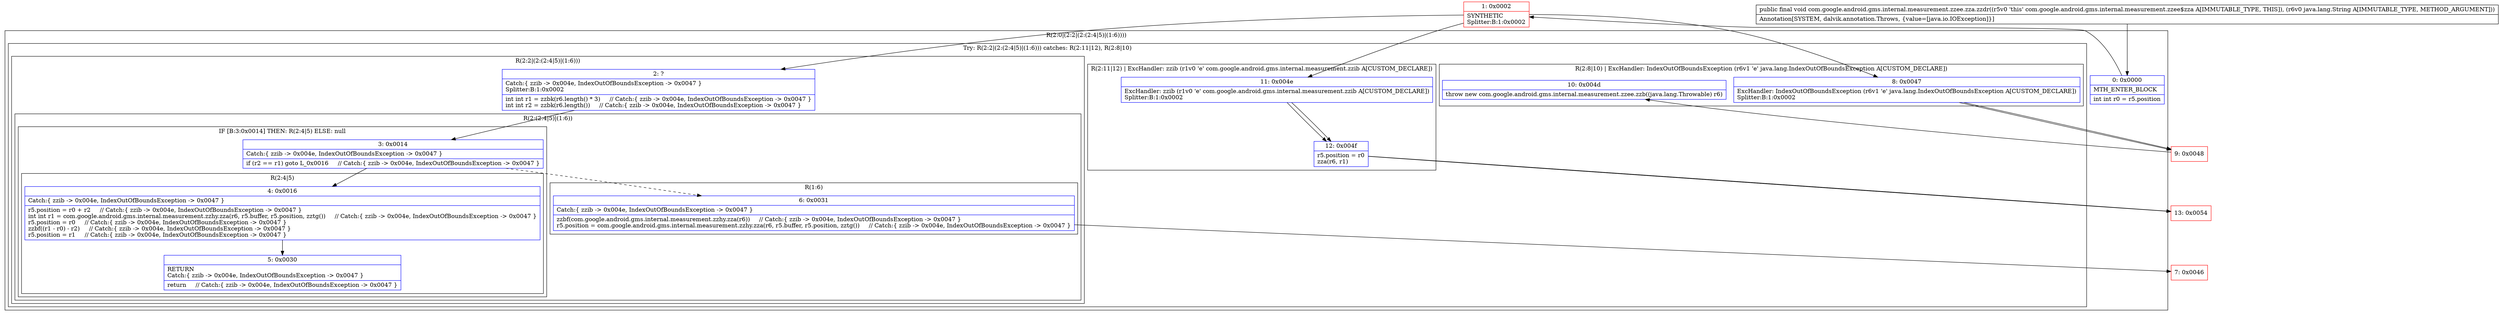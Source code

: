 digraph "CFG forcom.google.android.gms.internal.measurement.zzee.zza.zzdr(Ljava\/lang\/String;)V" {
subgraph cluster_Region_1803419954 {
label = "R(2:0|(2:2|(2:(2:4|5)|(1:6))))";
node [shape=record,color=blue];
Node_0 [shape=record,label="{0\:\ 0x0000|MTH_ENTER_BLOCK\l|int int r0 = r5.position\l}"];
subgraph cluster_TryCatchRegion_2006498473 {
label = "Try: R(2:2|(2:(2:4|5)|(1:6))) catches: R(2:11|12), R(2:8|10)";
node [shape=record,color=blue];
subgraph cluster_Region_1850813202 {
label = "R(2:2|(2:(2:4|5)|(1:6)))";
node [shape=record,color=blue];
Node_2 [shape=record,label="{2\:\ ?|Catch:\{ zzib \-\> 0x004e, IndexOutOfBoundsException \-\> 0x0047 \}\lSplitter:B:1:0x0002\l|int int r1 = zzbk(r6.length() * 3)     \/\/ Catch:\{ zzib \-\> 0x004e, IndexOutOfBoundsException \-\> 0x0047 \}\lint int r2 = zzbk(r6.length())     \/\/ Catch:\{ zzib \-\> 0x004e, IndexOutOfBoundsException \-\> 0x0047 \}\l}"];
subgraph cluster_Region_1190118103 {
label = "R(2:(2:4|5)|(1:6))";
node [shape=record,color=blue];
subgraph cluster_IfRegion_1975369851 {
label = "IF [B:3:0x0014] THEN: R(2:4|5) ELSE: null";
node [shape=record,color=blue];
Node_3 [shape=record,label="{3\:\ 0x0014|Catch:\{ zzib \-\> 0x004e, IndexOutOfBoundsException \-\> 0x0047 \}\l|if (r2 == r1) goto L_0x0016     \/\/ Catch:\{ zzib \-\> 0x004e, IndexOutOfBoundsException \-\> 0x0047 \}\l}"];
subgraph cluster_Region_1544332441 {
label = "R(2:4|5)";
node [shape=record,color=blue];
Node_4 [shape=record,label="{4\:\ 0x0016|Catch:\{ zzib \-\> 0x004e, IndexOutOfBoundsException \-\> 0x0047 \}\l|r5.position = r0 + r2     \/\/ Catch:\{ zzib \-\> 0x004e, IndexOutOfBoundsException \-\> 0x0047 \}\lint int r1 = com.google.android.gms.internal.measurement.zzhy.zza(r6, r5.buffer, r5.position, zztg())     \/\/ Catch:\{ zzib \-\> 0x004e, IndexOutOfBoundsException \-\> 0x0047 \}\lr5.position = r0     \/\/ Catch:\{ zzib \-\> 0x004e, IndexOutOfBoundsException \-\> 0x0047 \}\lzzbf((r1 \- r0) \- r2)     \/\/ Catch:\{ zzib \-\> 0x004e, IndexOutOfBoundsException \-\> 0x0047 \}\lr5.position = r1     \/\/ Catch:\{ zzib \-\> 0x004e, IndexOutOfBoundsException \-\> 0x0047 \}\l}"];
Node_5 [shape=record,label="{5\:\ 0x0030|RETURN\lCatch:\{ zzib \-\> 0x004e, IndexOutOfBoundsException \-\> 0x0047 \}\l|return     \/\/ Catch:\{ zzib \-\> 0x004e, IndexOutOfBoundsException \-\> 0x0047 \}\l}"];
}
}
subgraph cluster_Region_605940689 {
label = "R(1:6)";
node [shape=record,color=blue];
Node_6 [shape=record,label="{6\:\ 0x0031|Catch:\{ zzib \-\> 0x004e, IndexOutOfBoundsException \-\> 0x0047 \}\l|zzbf(com.google.android.gms.internal.measurement.zzhy.zza(r6))     \/\/ Catch:\{ zzib \-\> 0x004e, IndexOutOfBoundsException \-\> 0x0047 \}\lr5.position = com.google.android.gms.internal.measurement.zzhy.zza(r6, r5.buffer, r5.position, zztg())     \/\/ Catch:\{ zzib \-\> 0x004e, IndexOutOfBoundsException \-\> 0x0047 \}\l}"];
}
}
}
subgraph cluster_Region_242696868 {
label = "R(2:11|12) | ExcHandler: zzib (r1v0 'e' com.google.android.gms.internal.measurement.zzib A[CUSTOM_DECLARE])\l";
node [shape=record,color=blue];
Node_11 [shape=record,label="{11\:\ 0x004e|ExcHandler: zzib (r1v0 'e' com.google.android.gms.internal.measurement.zzib A[CUSTOM_DECLARE])\lSplitter:B:1:0x0002\l}"];
Node_12 [shape=record,label="{12\:\ 0x004f|r5.position = r0\lzza(r6, r1)\l}"];
}
subgraph cluster_Region_705381617 {
label = "R(2:8|10) | ExcHandler: IndexOutOfBoundsException (r6v1 'e' java.lang.IndexOutOfBoundsException A[CUSTOM_DECLARE])\l";
node [shape=record,color=blue];
Node_8 [shape=record,label="{8\:\ 0x0047|ExcHandler: IndexOutOfBoundsException (r6v1 'e' java.lang.IndexOutOfBoundsException A[CUSTOM_DECLARE])\lSplitter:B:1:0x0002\l}"];
Node_10 [shape=record,label="{10\:\ 0x004d|throw new com.google.android.gms.internal.measurement.zzee.zzb((java.lang.Throwable) r6)\l}"];
}
}
}
subgraph cluster_Region_242696868 {
label = "R(2:11|12) | ExcHandler: zzib (r1v0 'e' com.google.android.gms.internal.measurement.zzib A[CUSTOM_DECLARE])\l";
node [shape=record,color=blue];
Node_11 [shape=record,label="{11\:\ 0x004e|ExcHandler: zzib (r1v0 'e' com.google.android.gms.internal.measurement.zzib A[CUSTOM_DECLARE])\lSplitter:B:1:0x0002\l}"];
Node_12 [shape=record,label="{12\:\ 0x004f|r5.position = r0\lzza(r6, r1)\l}"];
}
subgraph cluster_Region_705381617 {
label = "R(2:8|10) | ExcHandler: IndexOutOfBoundsException (r6v1 'e' java.lang.IndexOutOfBoundsException A[CUSTOM_DECLARE])\l";
node [shape=record,color=blue];
Node_8 [shape=record,label="{8\:\ 0x0047|ExcHandler: IndexOutOfBoundsException (r6v1 'e' java.lang.IndexOutOfBoundsException A[CUSTOM_DECLARE])\lSplitter:B:1:0x0002\l}"];
Node_10 [shape=record,label="{10\:\ 0x004d|throw new com.google.android.gms.internal.measurement.zzee.zzb((java.lang.Throwable) r6)\l}"];
}
Node_1 [shape=record,color=red,label="{1\:\ 0x0002|SYNTHETIC\lSplitter:B:1:0x0002\l}"];
Node_7 [shape=record,color=red,label="{7\:\ 0x0046}"];
Node_9 [shape=record,color=red,label="{9\:\ 0x0048}"];
Node_13 [shape=record,color=red,label="{13\:\ 0x0054}"];
MethodNode[shape=record,label="{public final void com.google.android.gms.internal.measurement.zzee.zza.zzdr((r5v0 'this' com.google.android.gms.internal.measurement.zzee$zza A[IMMUTABLE_TYPE, THIS]), (r6v0 java.lang.String A[IMMUTABLE_TYPE, METHOD_ARGUMENT]))  | Annotation[SYSTEM, dalvik.annotation.Throws, \{value=[java.io.IOException]\}]\l}"];
MethodNode -> Node_0;
Node_0 -> Node_1;
Node_2 -> Node_3;
Node_3 -> Node_4;
Node_3 -> Node_6[style=dashed];
Node_4 -> Node_5;
Node_6 -> Node_7;
Node_11 -> Node_12;
Node_12 -> Node_13;
Node_8 -> Node_9;
Node_11 -> Node_12;
Node_12 -> Node_13;
Node_8 -> Node_9;
Node_1 -> Node_2;
Node_1 -> Node_11;
Node_1 -> Node_8;
Node_9 -> Node_10;
}

